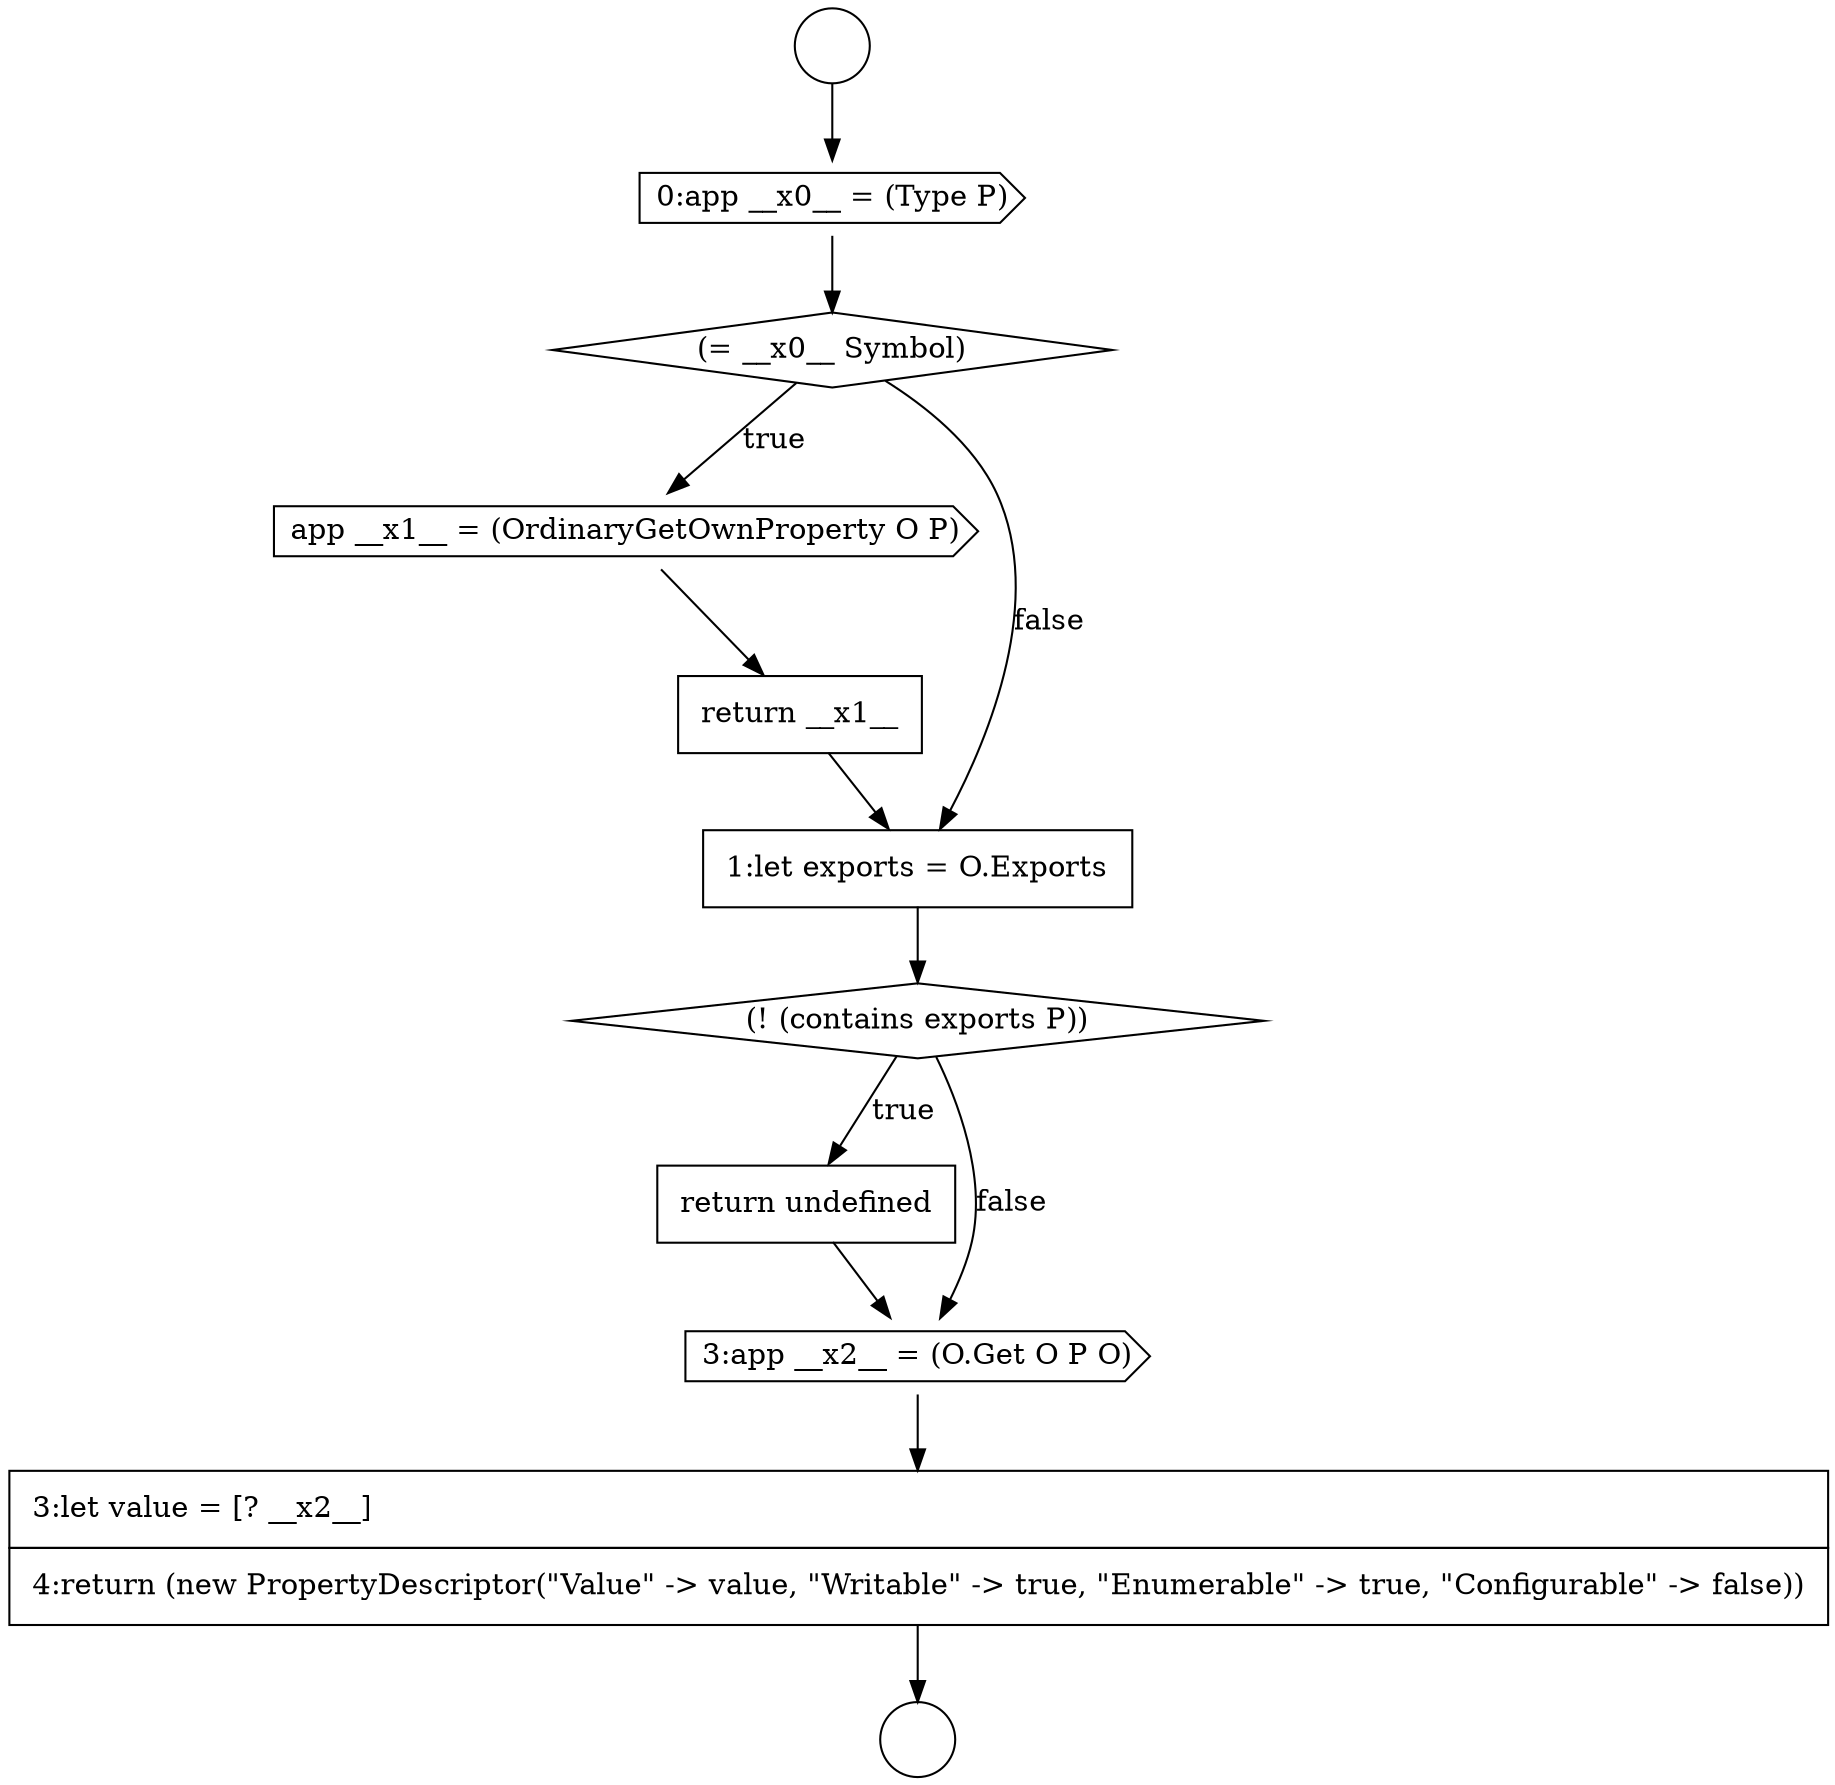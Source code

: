digraph {
  node3040 [shape=circle label=" " color="black" fillcolor="white" style=filled]
  node3050 [shape=none, margin=0, label=<<font color="black">
    <table border="0" cellborder="1" cellspacing="0" cellpadding="10">
      <tr><td align="left">3:let value = [? __x2__]</td></tr>
      <tr><td align="left">4:return (new PropertyDescriptor(&quot;Value&quot; -&gt; value, &quot;Writable&quot; -&gt; true, &quot;Enumerable&quot; -&gt; true, &quot;Configurable&quot; -&gt; false))</td></tr>
    </table>
  </font>> color="black" fillcolor="white" style=filled]
  node3042 [shape=cds, label=<<font color="black">0:app __x0__ = (Type P)</font>> color="black" fillcolor="white" style=filled]
  node3048 [shape=none, margin=0, label=<<font color="black">
    <table border="0" cellborder="1" cellspacing="0" cellpadding="10">
      <tr><td align="left">return undefined</td></tr>
    </table>
  </font>> color="black" fillcolor="white" style=filled]
  node3041 [shape=circle label=" " color="black" fillcolor="white" style=filled]
  node3045 [shape=none, margin=0, label=<<font color="black">
    <table border="0" cellborder="1" cellspacing="0" cellpadding="10">
      <tr><td align="left">return __x1__</td></tr>
    </table>
  </font>> color="black" fillcolor="white" style=filled]
  node3047 [shape=diamond, label=<<font color="black">(! (contains exports P))</font>> color="black" fillcolor="white" style=filled]
  node3049 [shape=cds, label=<<font color="black">3:app __x2__ = (O.Get O P O)</font>> color="black" fillcolor="white" style=filled]
  node3044 [shape=cds, label=<<font color="black">app __x1__ = (OrdinaryGetOwnProperty O P)</font>> color="black" fillcolor="white" style=filled]
  node3046 [shape=none, margin=0, label=<<font color="black">
    <table border="0" cellborder="1" cellspacing="0" cellpadding="10">
      <tr><td align="left">1:let exports = O.Exports</td></tr>
    </table>
  </font>> color="black" fillcolor="white" style=filled]
  node3043 [shape=diamond, label=<<font color="black">(= __x0__ Symbol)</font>> color="black" fillcolor="white" style=filled]
  node3040 -> node3042 [ color="black"]
  node3044 -> node3045 [ color="black"]
  node3048 -> node3049 [ color="black"]
  node3049 -> node3050 [ color="black"]
  node3043 -> node3044 [label=<<font color="black">true</font>> color="black"]
  node3043 -> node3046 [label=<<font color="black">false</font>> color="black"]
  node3046 -> node3047 [ color="black"]
  node3047 -> node3048 [label=<<font color="black">true</font>> color="black"]
  node3047 -> node3049 [label=<<font color="black">false</font>> color="black"]
  node3042 -> node3043 [ color="black"]
  node3045 -> node3046 [ color="black"]
  node3050 -> node3041 [ color="black"]
}
